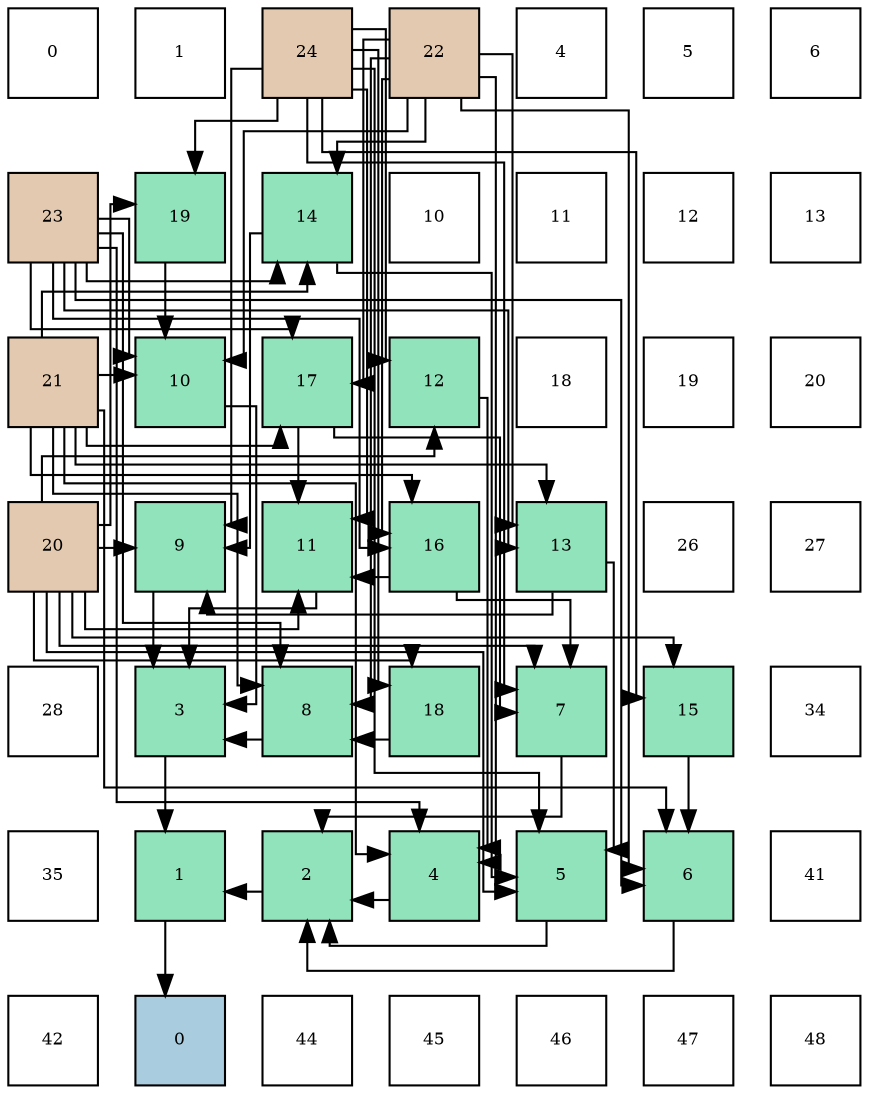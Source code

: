 digraph layout{
 rankdir=TB;
 splines=ortho;
 node [style=filled shape=square fixedsize=true width=0.6];
0[label="0", fontsize=8, fillcolor="#ffffff"];
1[label="1", fontsize=8, fillcolor="#ffffff"];
2[label="24", fontsize=8, fillcolor="#e3c9af"];
3[label="22", fontsize=8, fillcolor="#e3c9af"];
4[label="4", fontsize=8, fillcolor="#ffffff"];
5[label="5", fontsize=8, fillcolor="#ffffff"];
6[label="6", fontsize=8, fillcolor="#ffffff"];
7[label="23", fontsize=8, fillcolor="#e3c9af"];
8[label="19", fontsize=8, fillcolor="#91e3bb"];
9[label="14", fontsize=8, fillcolor="#91e3bb"];
10[label="10", fontsize=8, fillcolor="#ffffff"];
11[label="11", fontsize=8, fillcolor="#ffffff"];
12[label="12", fontsize=8, fillcolor="#ffffff"];
13[label="13", fontsize=8, fillcolor="#ffffff"];
14[label="21", fontsize=8, fillcolor="#e3c9af"];
15[label="10", fontsize=8, fillcolor="#91e3bb"];
16[label="17", fontsize=8, fillcolor="#91e3bb"];
17[label="12", fontsize=8, fillcolor="#91e3bb"];
18[label="18", fontsize=8, fillcolor="#ffffff"];
19[label="19", fontsize=8, fillcolor="#ffffff"];
20[label="20", fontsize=8, fillcolor="#ffffff"];
21[label="20", fontsize=8, fillcolor="#e3c9af"];
22[label="9", fontsize=8, fillcolor="#91e3bb"];
23[label="11", fontsize=8, fillcolor="#91e3bb"];
24[label="16", fontsize=8, fillcolor="#91e3bb"];
25[label="13", fontsize=8, fillcolor="#91e3bb"];
26[label="26", fontsize=8, fillcolor="#ffffff"];
27[label="27", fontsize=8, fillcolor="#ffffff"];
28[label="28", fontsize=8, fillcolor="#ffffff"];
29[label="3", fontsize=8, fillcolor="#91e3bb"];
30[label="8", fontsize=8, fillcolor="#91e3bb"];
31[label="18", fontsize=8, fillcolor="#91e3bb"];
32[label="7", fontsize=8, fillcolor="#91e3bb"];
33[label="15", fontsize=8, fillcolor="#91e3bb"];
34[label="34", fontsize=8, fillcolor="#ffffff"];
35[label="35", fontsize=8, fillcolor="#ffffff"];
36[label="1", fontsize=8, fillcolor="#91e3bb"];
37[label="2", fontsize=8, fillcolor="#91e3bb"];
38[label="4", fontsize=8, fillcolor="#91e3bb"];
39[label="5", fontsize=8, fillcolor="#91e3bb"];
40[label="6", fontsize=8, fillcolor="#91e3bb"];
41[label="41", fontsize=8, fillcolor="#ffffff"];
42[label="42", fontsize=8, fillcolor="#ffffff"];
43[label="0", fontsize=8, fillcolor="#a9ccde"];
44[label="44", fontsize=8, fillcolor="#ffffff"];
45[label="45", fontsize=8, fillcolor="#ffffff"];
46[label="46", fontsize=8, fillcolor="#ffffff"];
47[label="47", fontsize=8, fillcolor="#ffffff"];
48[label="48", fontsize=8, fillcolor="#ffffff"];
edge [constraint=false, style=vis];36 -> 43;
37 -> 36;
29 -> 36;
38 -> 37;
39 -> 37;
40 -> 37;
32 -> 37;
30 -> 29;
22 -> 29;
15 -> 29;
23 -> 29;
17 -> 38;
14 -> 38;
3 -> 38;
7 -> 38;
25 -> 39;
9 -> 39;
21 -> 39;
2 -> 39;
33 -> 40;
14 -> 40;
3 -> 40;
7 -> 40;
24 -> 32;
16 -> 32;
21 -> 32;
2 -> 32;
31 -> 30;
14 -> 30;
3 -> 30;
7 -> 30;
25 -> 22;
9 -> 22;
21 -> 22;
2 -> 22;
8 -> 15;
14 -> 15;
3 -> 15;
7 -> 15;
24 -> 23;
16 -> 23;
21 -> 23;
2 -> 23;
21 -> 17;
2 -> 17;
14 -> 25;
3 -> 25;
7 -> 25;
14 -> 9;
3 -> 9;
7 -> 9;
21 -> 33;
2 -> 33;
14 -> 24;
3 -> 24;
7 -> 24;
14 -> 16;
3 -> 16;
7 -> 16;
21 -> 31;
2 -> 31;
21 -> 8;
2 -> 8;
edge [constraint=true, style=invis];
0 -> 7 -> 14 -> 21 -> 28 -> 35 -> 42;
1 -> 8 -> 15 -> 22 -> 29 -> 36 -> 43;
2 -> 9 -> 16 -> 23 -> 30 -> 37 -> 44;
3 -> 10 -> 17 -> 24 -> 31 -> 38 -> 45;
4 -> 11 -> 18 -> 25 -> 32 -> 39 -> 46;
5 -> 12 -> 19 -> 26 -> 33 -> 40 -> 47;
6 -> 13 -> 20 -> 27 -> 34 -> 41 -> 48;
rank = same {0 -> 1 -> 2 -> 3 -> 4 -> 5 -> 6};
rank = same {7 -> 8 -> 9 -> 10 -> 11 -> 12 -> 13};
rank = same {14 -> 15 -> 16 -> 17 -> 18 -> 19 -> 20};
rank = same {21 -> 22 -> 23 -> 24 -> 25 -> 26 -> 27};
rank = same {28 -> 29 -> 30 -> 31 -> 32 -> 33 -> 34};
rank = same {35 -> 36 -> 37 -> 38 -> 39 -> 40 -> 41};
rank = same {42 -> 43 -> 44 -> 45 -> 46 -> 47 -> 48};
}